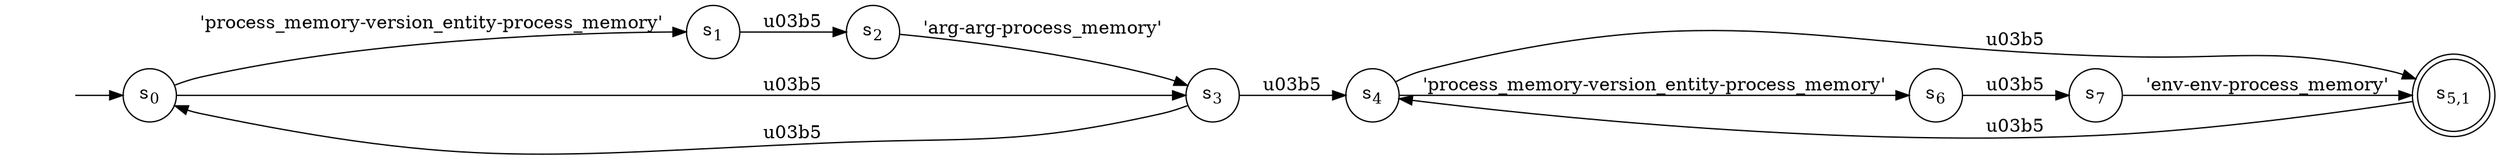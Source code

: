 digraph NFA {
    rankdir = LR;
    I [style = invis];
    I -> S0;
    S0 [label = <s<sub>0</sub>>, shape = circle];
    S1 [label = <s<sub>1</sub>>, shape = circle];
    S2 [label = <s<sub>2</sub>>, shape = circle];
    S3 [label = <s<sub>3</sub>>, shape = circle];
    S4 [label = <s<sub>4</sub>>, shape = circle];
    S5 [label = <s<sub>5,1</sub>>, shape = circle, peripheries = 2];
    S5 -> S4 [label = "\u03b5"];
    S4 -> S5 [label = "\u03b5"];
    S6 [label = <s<sub>6</sub>>, shape = circle];
    S7 [label = <s<sub>7</sub>>, shape = circle];
    S7 -> S5 [label = "'env-env-process_memory'"];
    S6 -> S7 [label = "\u03b5"];
    S4 -> S6 [label = "'process_memory-version_entity-process_memory'"];
    S3 -> S4 [label = "\u03b5"];
    S3 -> S0 [label = "\u03b5"];
    S2 -> S3 [label = "'arg-arg-process_memory'"];
    S1 -> S2 [label = "\u03b5"];
    S0 -> S1 [label = "'process_memory-version_entity-process_memory'"];
    S0 -> S3 [label = "\u03b5"];
}
